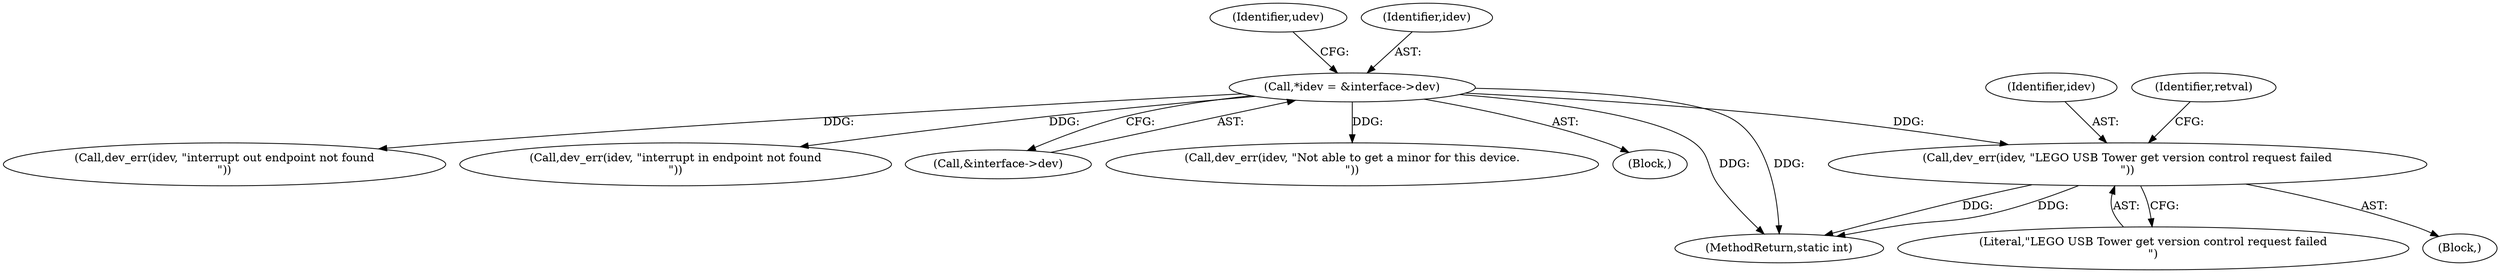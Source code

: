 digraph "0_linux_2fae9e5a7babada041e2e161699ade2447a01989@pointer" {
"1000433" [label="(Call,dev_err(idev, \"LEGO USB Tower get version control request failed\n\"))"];
"1000111" [label="(Call,*idev = &interface->dev)"];
"1000312" [label="(Call,dev_err(idev, \"interrupt out endpoint not found\n\"))"];
"1000301" [label="(Call,dev_err(idev, \"interrupt in endpoint not found\n\"))"];
"1000505" [label="(MethodReturn,static int)"];
"1000113" [label="(Call,&interface->dev)"];
"1000119" [label="(Identifier,udev)"];
"1000432" [label="(Block,)"];
"1000468" [label="(Call,dev_err(idev, \"Not able to get a minor for this device.\n\"))"];
"1000434" [label="(Identifier,idev)"];
"1000433" [label="(Call,dev_err(idev, \"LEGO USB Tower get version control request failed\n\"))"];
"1000435" [label="(Literal,\"LEGO USB Tower get version control request failed\n\")"];
"1000111" [label="(Call,*idev = &interface->dev)"];
"1000109" [label="(Block,)"];
"1000437" [label="(Identifier,retval)"];
"1000112" [label="(Identifier,idev)"];
"1000433" -> "1000432"  [label="AST: "];
"1000433" -> "1000435"  [label="CFG: "];
"1000434" -> "1000433"  [label="AST: "];
"1000435" -> "1000433"  [label="AST: "];
"1000437" -> "1000433"  [label="CFG: "];
"1000433" -> "1000505"  [label="DDG: "];
"1000433" -> "1000505"  [label="DDG: "];
"1000111" -> "1000433"  [label="DDG: "];
"1000111" -> "1000109"  [label="AST: "];
"1000111" -> "1000113"  [label="CFG: "];
"1000112" -> "1000111"  [label="AST: "];
"1000113" -> "1000111"  [label="AST: "];
"1000119" -> "1000111"  [label="CFG: "];
"1000111" -> "1000505"  [label="DDG: "];
"1000111" -> "1000505"  [label="DDG: "];
"1000111" -> "1000301"  [label="DDG: "];
"1000111" -> "1000312"  [label="DDG: "];
"1000111" -> "1000468"  [label="DDG: "];
}
